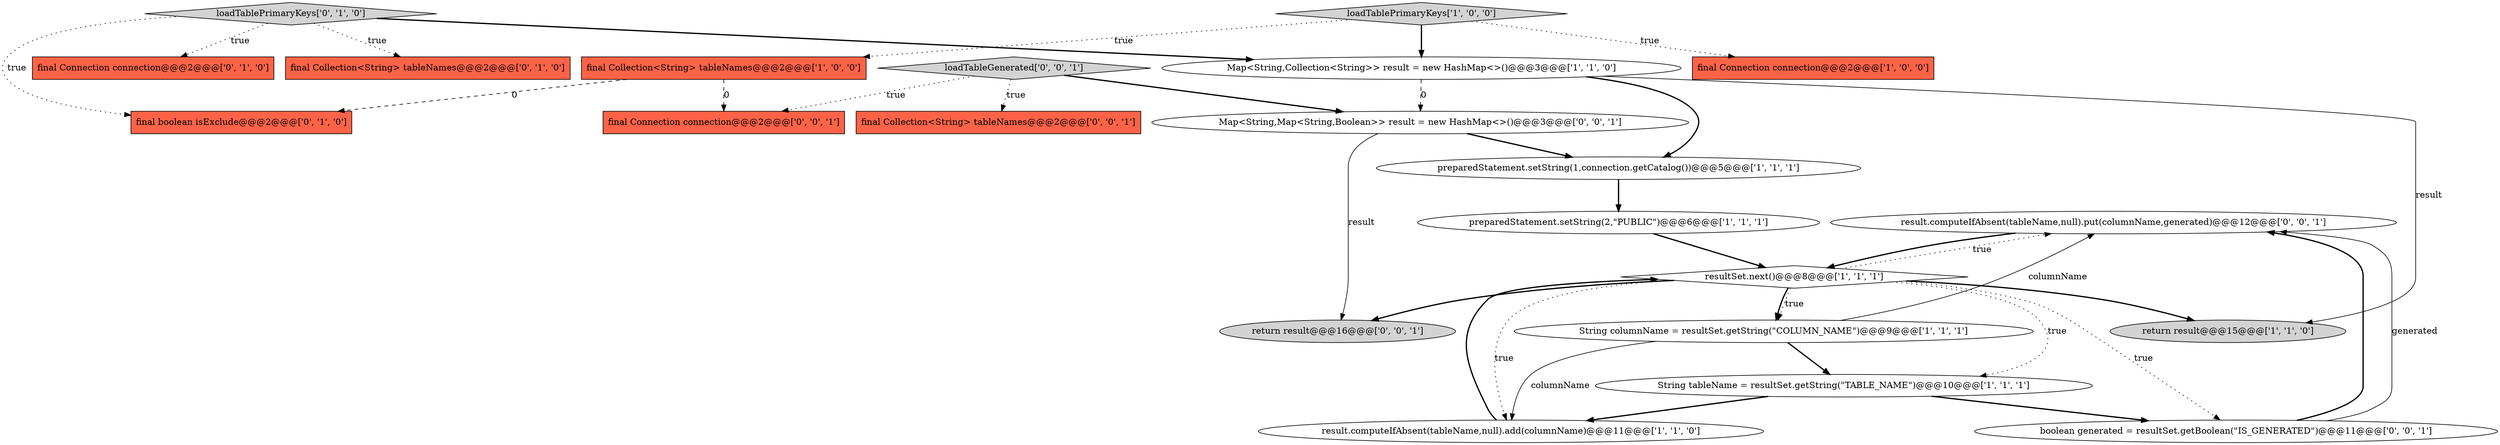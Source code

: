 digraph {
21 [style = filled, label = "result.computeIfAbsent(tableName,null).put(columnName,generated)@@@12@@@['0', '0', '1']", fillcolor = white, shape = ellipse image = "AAA0AAABBB3BBB"];
0 [style = filled, label = "String columnName = resultSet.getString(\"COLUMN_NAME\")@@@9@@@['1', '1', '1']", fillcolor = white, shape = ellipse image = "AAA0AAABBB1BBB"];
17 [style = filled, label = "return result@@@16@@@['0', '0', '1']", fillcolor = lightgray, shape = ellipse image = "AAA0AAABBB3BBB"];
3 [style = filled, label = "preparedStatement.setString(2,\"PUBLIC\")@@@6@@@['1', '1', '1']", fillcolor = white, shape = ellipse image = "AAA0AAABBB1BBB"];
11 [style = filled, label = "loadTablePrimaryKeys['0', '1', '0']", fillcolor = lightgray, shape = diamond image = "AAA0AAABBB2BBB"];
9 [style = filled, label = "String tableName = resultSet.getString(\"TABLE_NAME\")@@@10@@@['1', '1', '1']", fillcolor = white, shape = ellipse image = "AAA0AAABBB1BBB"];
2 [style = filled, label = "return result@@@15@@@['1', '1', '0']", fillcolor = lightgray, shape = ellipse image = "AAA0AAABBB1BBB"];
18 [style = filled, label = "boolean generated = resultSet.getBoolean(\"IS_GENERATED\")@@@11@@@['0', '0', '1']", fillcolor = white, shape = ellipse image = "AAA0AAABBB3BBB"];
4 [style = filled, label = "resultSet.next()@@@8@@@['1', '1', '1']", fillcolor = white, shape = diamond image = "AAA0AAABBB1BBB"];
16 [style = filled, label = "final Collection<String> tableNames@@@2@@@['0', '0', '1']", fillcolor = tomato, shape = box image = "AAA0AAABBB3BBB"];
12 [style = filled, label = "final Connection connection@@@2@@@['0', '1', '0']", fillcolor = tomato, shape = box image = "AAA0AAABBB2BBB"];
7 [style = filled, label = "preparedStatement.setString(1,connection.getCatalog())@@@5@@@['1', '1', '1']", fillcolor = white, shape = ellipse image = "AAA0AAABBB1BBB"];
19 [style = filled, label = "Map<String,Map<String,Boolean>> result = new HashMap<>()@@@3@@@['0', '0', '1']", fillcolor = white, shape = ellipse image = "AAA0AAABBB3BBB"];
13 [style = filled, label = "final Collection<String> tableNames@@@2@@@['0', '1', '0']", fillcolor = tomato, shape = box image = "AAA0AAABBB2BBB"];
15 [style = filled, label = "loadTableGenerated['0', '0', '1']", fillcolor = lightgray, shape = diamond image = "AAA0AAABBB3BBB"];
20 [style = filled, label = "final Connection connection@@@2@@@['0', '0', '1']", fillcolor = tomato, shape = box image = "AAA0AAABBB3BBB"];
10 [style = filled, label = "loadTablePrimaryKeys['1', '0', '0']", fillcolor = lightgray, shape = diamond image = "AAA0AAABBB1BBB"];
14 [style = filled, label = "final boolean isExclude@@@2@@@['0', '1', '0']", fillcolor = tomato, shape = box image = "AAA1AAABBB2BBB"];
8 [style = filled, label = "Map<String,Collection<String>> result = new HashMap<>()@@@3@@@['1', '1', '0']", fillcolor = white, shape = ellipse image = "AAA0AAABBB1BBB"];
1 [style = filled, label = "result.computeIfAbsent(tableName,null).add(columnName)@@@11@@@['1', '1', '0']", fillcolor = white, shape = ellipse image = "AAA0AAABBB1BBB"];
6 [style = filled, label = "final Collection<String> tableNames@@@2@@@['1', '0', '0']", fillcolor = tomato, shape = box image = "AAA1AAABBB1BBB"];
5 [style = filled, label = "final Connection connection@@@2@@@['1', '0', '0']", fillcolor = tomato, shape = box image = "AAA0AAABBB1BBB"];
8->19 [style = dashed, label="0"];
4->18 [style = dotted, label="true"];
1->4 [style = bold, label=""];
0->9 [style = bold, label=""];
10->6 [style = dotted, label="true"];
4->17 [style = bold, label=""];
18->21 [style = solid, label="generated"];
4->1 [style = dotted, label="true"];
6->20 [style = dashed, label="0"];
0->1 [style = solid, label="columnName"];
4->0 [style = dotted, label="true"];
11->12 [style = dotted, label="true"];
11->14 [style = dotted, label="true"];
15->20 [style = dotted, label="true"];
4->2 [style = bold, label=""];
11->13 [style = dotted, label="true"];
6->14 [style = dashed, label="0"];
15->16 [style = dotted, label="true"];
15->19 [style = bold, label=""];
10->5 [style = dotted, label="true"];
3->4 [style = bold, label=""];
7->3 [style = bold, label=""];
8->7 [style = bold, label=""];
4->0 [style = bold, label=""];
8->2 [style = solid, label="result"];
4->21 [style = dotted, label="true"];
9->18 [style = bold, label=""];
10->8 [style = bold, label=""];
0->21 [style = solid, label="columnName"];
11->8 [style = bold, label=""];
19->17 [style = solid, label="result"];
18->21 [style = bold, label=""];
4->9 [style = dotted, label="true"];
9->1 [style = bold, label=""];
19->7 [style = bold, label=""];
21->4 [style = bold, label=""];
}
